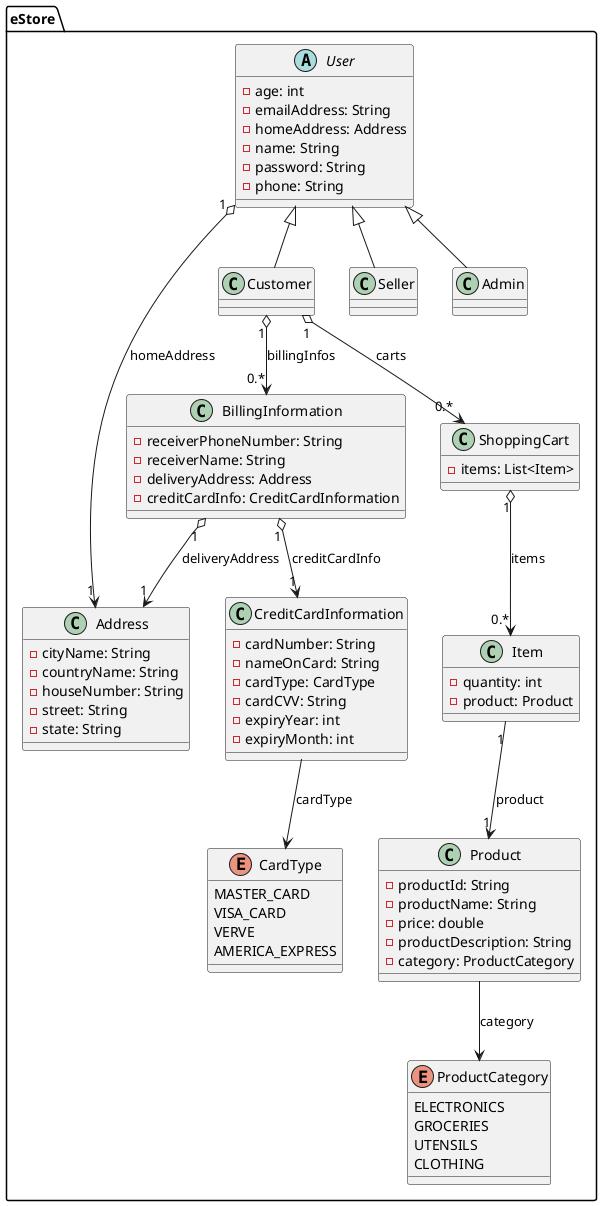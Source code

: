 @startuml

package eStore{

enum ProductCategory {
  ELECTRONICS
  GROCERIES
  UTENSILS
  CLOTHING
}

enum CardType {
  MASTER_CARD
  VISA_CARD
  VERVE
  AMERICA_EXPRESS
}

class Address {
  -cityName: String
  -countryName: String
  -houseNumber: String
  -street: String
  -state: String
}

abstract class User {
  -age: int
  -emailAddress: String
  -homeAddress: Address
  -name: String
  -password: String
  -phone: String
}

class Customer
class Seller
class Admin

User <|-- Customer
User <|-- Seller
User <|-- Admin

class Product {
  -productId: String
  -productName: String
  -price: double
  -productDescription: String
  -category: ProductCategory
}


class Item {
  -quantity: int
  -product: Product
}


class ShoppingCart {
  -items: List<Item>
}


class CreditCardInformation {
  -cardNumber: String
  -nameOnCard: String
  -cardType: CardType
  -cardCVV: String
  -expiryYear: int
  -expiryMonth: int
}


class BillingInformation {
  -receiverPhoneNumber: String
  -receiverName: String
  -deliveryAddress: Address
  -creditCardInfo: CreditCardInformation
}


User "1" o--> "1" Address : homeAddress
Customer "1" o--> "0.*" BillingInformation : billingInfos
Customer "1" o--> "0.*" ShoppingCart : carts
ShoppingCart "1" o--> "0.*" Item : items
Item "1" --> "1" Product : product
BillingInformation "1" o--> "1" Address : deliveryAddress
BillingInformation "1" o--> "1" CreditCardInformation : creditCardInfo
Product --> ProductCategory : category
CreditCardInformation --> CardType : cardType
}
@enduml